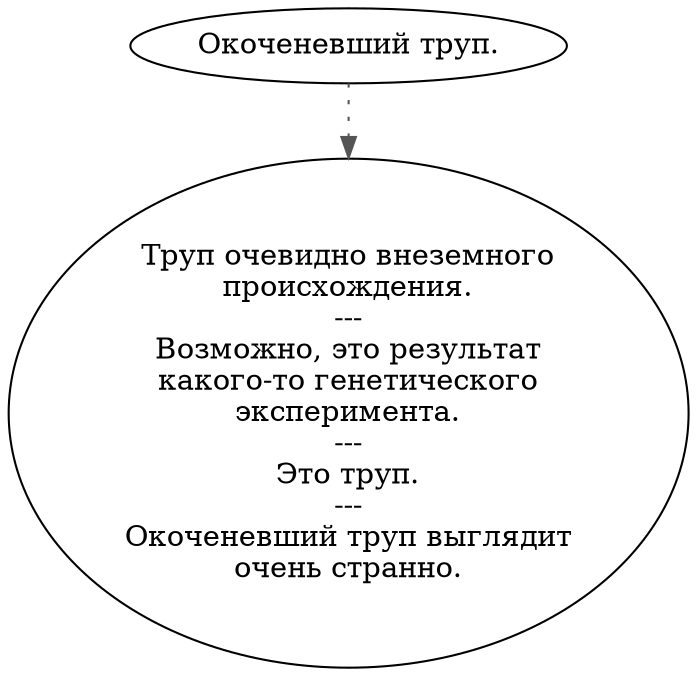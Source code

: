 digraph glwalien {
  "start" [style=filled       fillcolor="#FFFFFF"       color="#000000"]
  "start" -> "dead00" [style=dotted color="#555555"]
  "start" [label="Окоченевший труп."]
  "dead00" [style=filled       fillcolor="#FFFFFF"       color="#000000"]
  "dead00" [label="Труп очевидно внеземного\nпроисхождения.\n---\nВозможно, это результат\nкакого-то генетического\nэксперимента.\n---\nЭто труп.\n---\nОкоченевший труп выглядит\nочень странно."]
}